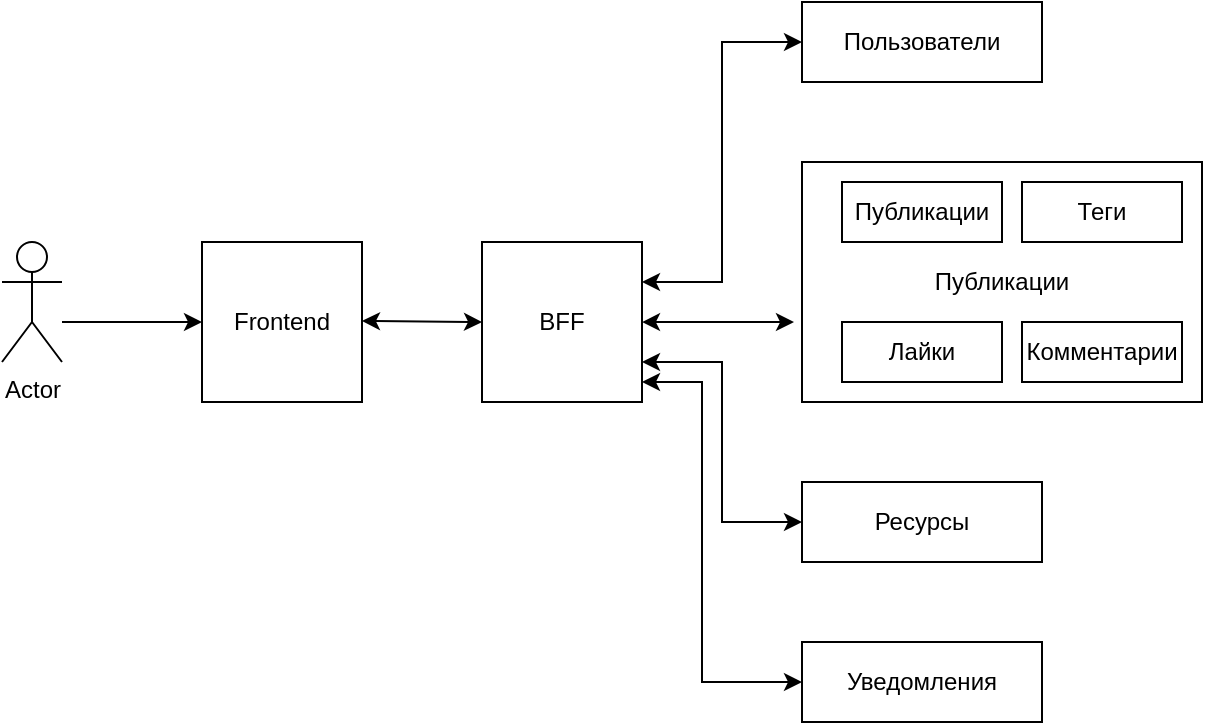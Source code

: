 <mxfile version="21.1.1" type="device">
  <diagram name="Страница 1" id="GdJOD4XqeolSzQRPGuMY">
    <mxGraphModel dx="926" dy="509" grid="1" gridSize="10" guides="1" tooltips="1" connect="1" arrows="1" fold="1" page="1" pageScale="1" pageWidth="827" pageHeight="1169" math="0" shadow="0">
      <root>
        <mxCell id="0" />
        <mxCell id="1" parent="0" />
        <mxCell id="ivvbriqYilU8mIWvgqup-1" value="Actor" style="shape=umlActor;verticalLabelPosition=bottom;verticalAlign=top;html=1;outlineConnect=0;" vertex="1" parent="1">
          <mxGeometry x="80" y="240" width="30" height="60" as="geometry" />
        </mxCell>
        <mxCell id="ivvbriqYilU8mIWvgqup-14" style="edgeStyle=orthogonalEdgeStyle;rounded=0;orthogonalLoop=1;jettySize=auto;html=1;entryX=-0.02;entryY=0.667;entryDx=0;entryDy=0;entryPerimeter=0;startArrow=classic;startFill=1;" edge="1" parent="1" source="ivvbriqYilU8mIWvgqup-2" target="ivvbriqYilU8mIWvgqup-7">
          <mxGeometry relative="1" as="geometry" />
        </mxCell>
        <mxCell id="ivvbriqYilU8mIWvgqup-16" style="edgeStyle=orthogonalEdgeStyle;rounded=0;orthogonalLoop=1;jettySize=auto;html=1;exitX=1;exitY=0.75;exitDx=0;exitDy=0;entryX=0;entryY=0.5;entryDx=0;entryDy=0;startArrow=classic;startFill=1;" edge="1" parent="1" source="ivvbriqYilU8mIWvgqup-2" target="ivvbriqYilU8mIWvgqup-12">
          <mxGeometry relative="1" as="geometry" />
        </mxCell>
        <mxCell id="ivvbriqYilU8mIWvgqup-17" style="edgeStyle=orthogonalEdgeStyle;rounded=0;orthogonalLoop=1;jettySize=auto;html=1;entryX=0;entryY=0.5;entryDx=0;entryDy=0;startArrow=classic;startFill=1;" edge="1" parent="1" target="ivvbriqYilU8mIWvgqup-13">
          <mxGeometry relative="1" as="geometry">
            <mxPoint x="400" y="310" as="sourcePoint" />
            <Array as="points">
              <mxPoint x="430" y="310" />
              <mxPoint x="430" y="460" />
            </Array>
          </mxGeometry>
        </mxCell>
        <mxCell id="ivvbriqYilU8mIWvgqup-2" value="BFF" style="whiteSpace=wrap;html=1;aspect=fixed;" vertex="1" parent="1">
          <mxGeometry x="320" y="240" width="80" height="80" as="geometry" />
        </mxCell>
        <mxCell id="ivvbriqYilU8mIWvgqup-3" value="Frontend" style="whiteSpace=wrap;html=1;aspect=fixed;" vertex="1" parent="1">
          <mxGeometry x="180" y="240" width="80" height="80" as="geometry" />
        </mxCell>
        <mxCell id="ivvbriqYilU8mIWvgqup-4" value="" style="endArrow=classic;html=1;rounded=0;entryX=0;entryY=0.5;entryDx=0;entryDy=0;" edge="1" parent="1" target="ivvbriqYilU8mIWvgqup-3">
          <mxGeometry width="50" height="50" relative="1" as="geometry">
            <mxPoint x="110" y="280" as="sourcePoint" />
            <mxPoint x="160" y="230" as="targetPoint" />
          </mxGeometry>
        </mxCell>
        <mxCell id="ivvbriqYilU8mIWvgqup-5" value="" style="endArrow=classic;html=1;rounded=0;startArrow=classic;startFill=1;" edge="1" parent="1">
          <mxGeometry width="50" height="50" relative="1" as="geometry">
            <mxPoint x="260" y="279.5" as="sourcePoint" />
            <mxPoint x="320" y="280" as="targetPoint" />
          </mxGeometry>
        </mxCell>
        <mxCell id="ivvbriqYilU8mIWvgqup-15" style="edgeStyle=orthogonalEdgeStyle;rounded=0;orthogonalLoop=1;jettySize=auto;html=1;exitX=0;exitY=0.5;exitDx=0;exitDy=0;entryX=1;entryY=0.25;entryDx=0;entryDy=0;startArrow=classic;startFill=1;" edge="1" parent="1" source="ivvbriqYilU8mIWvgqup-6" target="ivvbriqYilU8mIWvgqup-2">
          <mxGeometry relative="1" as="geometry" />
        </mxCell>
        <mxCell id="ivvbriqYilU8mIWvgqup-6" value="Пользователи" style="rounded=0;whiteSpace=wrap;html=1;" vertex="1" parent="1">
          <mxGeometry x="480" y="120" width="120" height="40" as="geometry" />
        </mxCell>
        <mxCell id="ivvbriqYilU8mIWvgqup-7" value="Публикации" style="rounded=0;whiteSpace=wrap;html=1;" vertex="1" parent="1">
          <mxGeometry x="480" y="200" width="200" height="120" as="geometry" />
        </mxCell>
        <mxCell id="ivvbriqYilU8mIWvgqup-8" value="Публикации" style="rounded=0;whiteSpace=wrap;html=1;" vertex="1" parent="1">
          <mxGeometry x="500" y="210" width="80" height="30" as="geometry" />
        </mxCell>
        <mxCell id="ivvbriqYilU8mIWvgqup-9" value="Теги" style="rounded=0;whiteSpace=wrap;html=1;" vertex="1" parent="1">
          <mxGeometry x="590" y="210" width="80" height="30" as="geometry" />
        </mxCell>
        <mxCell id="ivvbriqYilU8mIWvgqup-10" value="Лайки" style="rounded=0;whiteSpace=wrap;html=1;" vertex="1" parent="1">
          <mxGeometry x="500" y="280" width="80" height="30" as="geometry" />
        </mxCell>
        <mxCell id="ivvbriqYilU8mIWvgqup-11" value="Комментарии" style="rounded=0;whiteSpace=wrap;html=1;" vertex="1" parent="1">
          <mxGeometry x="590" y="280" width="80" height="30" as="geometry" />
        </mxCell>
        <mxCell id="ivvbriqYilU8mIWvgqup-12" value="Ресурсы" style="rounded=0;whiteSpace=wrap;html=1;" vertex="1" parent="1">
          <mxGeometry x="480" y="360" width="120" height="40" as="geometry" />
        </mxCell>
        <mxCell id="ivvbriqYilU8mIWvgqup-13" value="Уведомления" style="rounded=0;whiteSpace=wrap;html=1;" vertex="1" parent="1">
          <mxGeometry x="480" y="440" width="120" height="40" as="geometry" />
        </mxCell>
      </root>
    </mxGraphModel>
  </diagram>
</mxfile>
